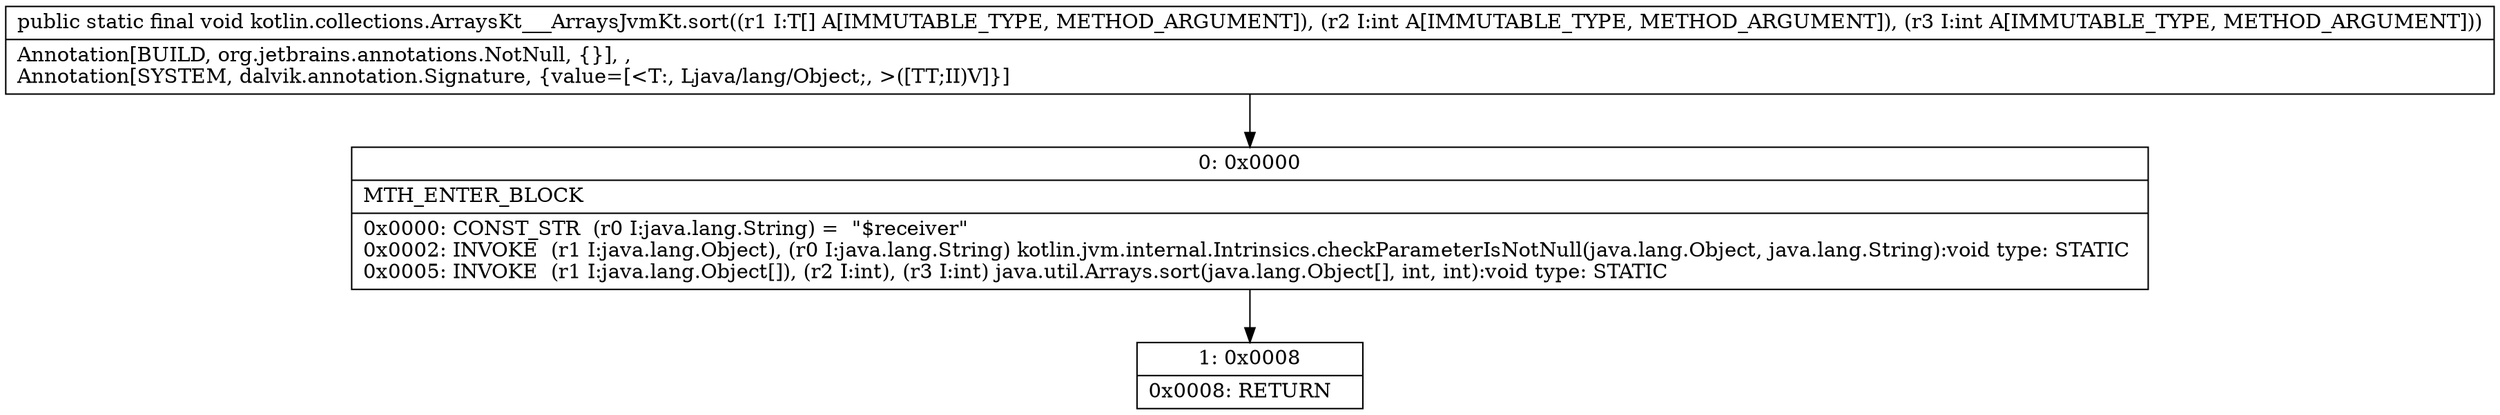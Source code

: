 digraph "CFG forkotlin.collections.ArraysKt___ArraysJvmKt.sort([Ljava\/lang\/Object;II)V" {
Node_0 [shape=record,label="{0\:\ 0x0000|MTH_ENTER_BLOCK\l|0x0000: CONST_STR  (r0 I:java.lang.String) =  \"$receiver\" \l0x0002: INVOKE  (r1 I:java.lang.Object), (r0 I:java.lang.String) kotlin.jvm.internal.Intrinsics.checkParameterIsNotNull(java.lang.Object, java.lang.String):void type: STATIC \l0x0005: INVOKE  (r1 I:java.lang.Object[]), (r2 I:int), (r3 I:int) java.util.Arrays.sort(java.lang.Object[], int, int):void type: STATIC \l}"];
Node_1 [shape=record,label="{1\:\ 0x0008|0x0008: RETURN   \l}"];
MethodNode[shape=record,label="{public static final void kotlin.collections.ArraysKt___ArraysJvmKt.sort((r1 I:T[] A[IMMUTABLE_TYPE, METHOD_ARGUMENT]), (r2 I:int A[IMMUTABLE_TYPE, METHOD_ARGUMENT]), (r3 I:int A[IMMUTABLE_TYPE, METHOD_ARGUMENT]))  | Annotation[BUILD, org.jetbrains.annotations.NotNull, \{\}], , \lAnnotation[SYSTEM, dalvik.annotation.Signature, \{value=[\<T:, Ljava\/lang\/Object;, \>([TT;II)V]\}]\l}"];
MethodNode -> Node_0;
Node_0 -> Node_1;
}

